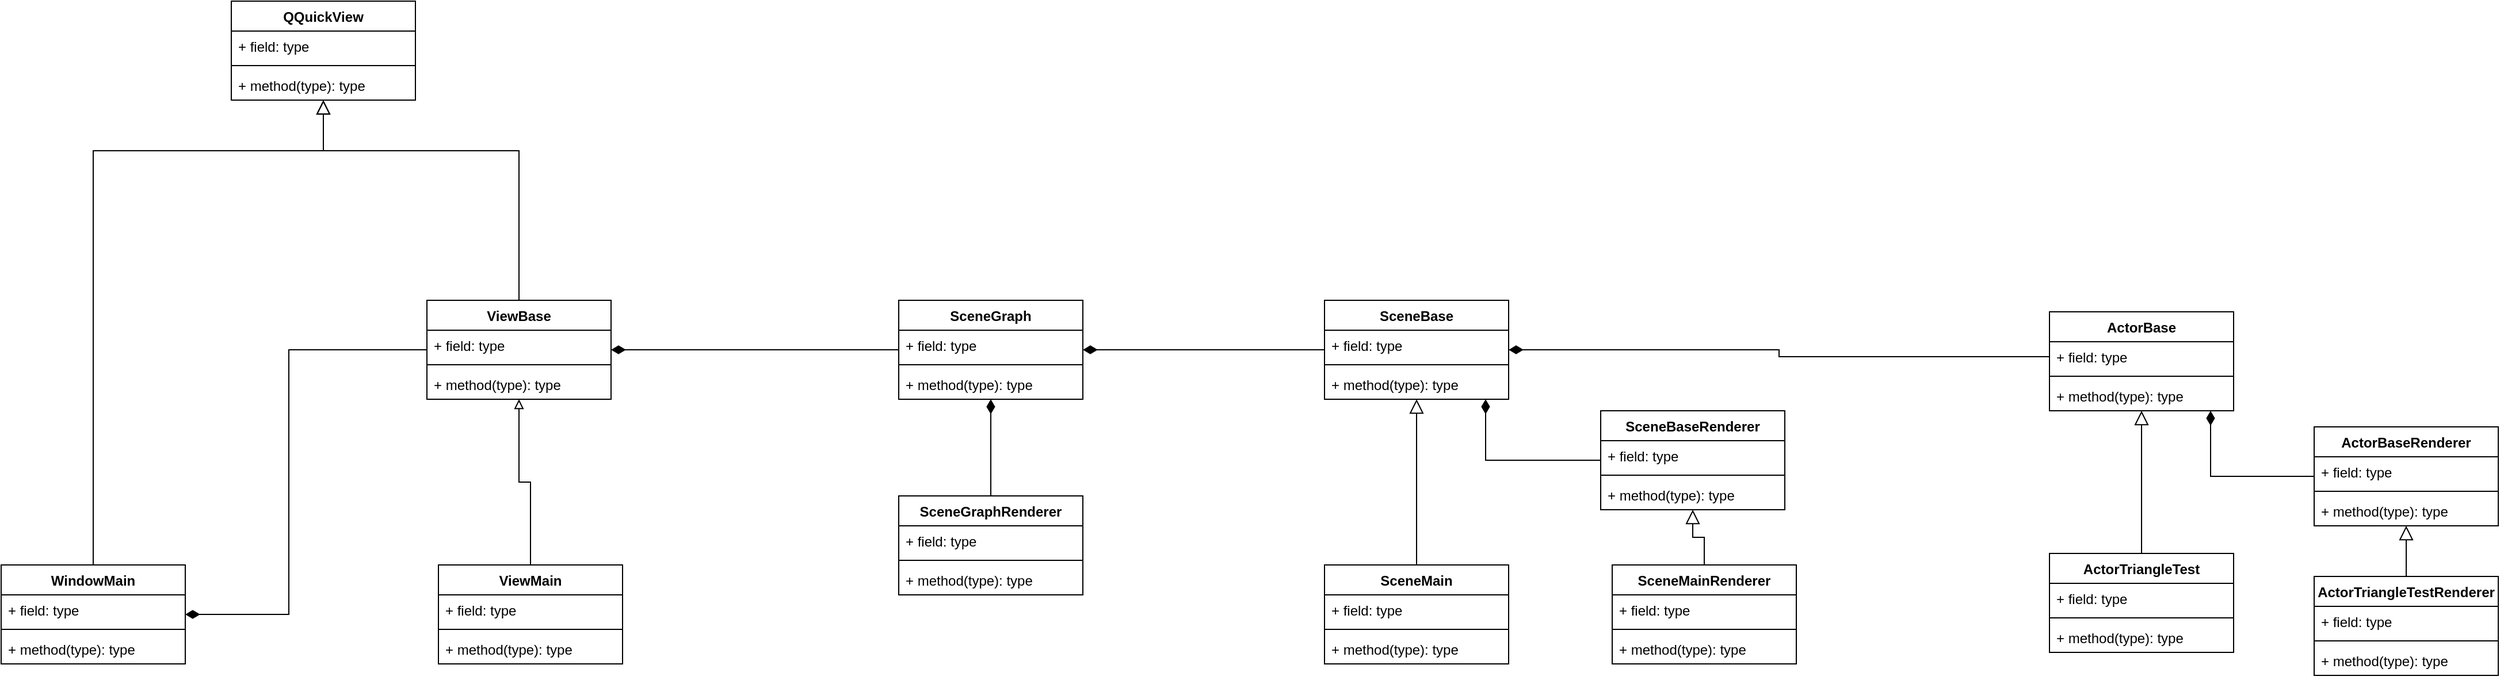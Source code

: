 <mxfile version="17.1.2" type="github">
  <diagram id="C5RBs43oDa-KdzZeNtuy" name="Page-1">
    <mxGraphModel dx="1829" dy="1843" grid="1" gridSize="10" guides="1" tooltips="1" connect="1" arrows="1" fold="1" page="1" pageScale="1" pageWidth="827" pageHeight="1169" math="0" shadow="0">
      <root>
        <mxCell id="WIyWlLk6GJQsqaUBKTNV-0" />
        <mxCell id="WIyWlLk6GJQsqaUBKTNV-1" parent="WIyWlLk6GJQsqaUBKTNV-0" />
        <mxCell id="0NEtWMYO4ZuPsKRHQnTD-20" style="edgeStyle=orthogonalEdgeStyle;rounded=0;jumpSize=6;orthogonalLoop=1;jettySize=auto;html=1;endArrow=diamondThin;endFill=1;endSize=10;strokeWidth=1;" parent="WIyWlLk6GJQsqaUBKTNV-1" source="VZaMGnJBIsHaf5kMKN6Z-1" target="0NEtWMYO4ZuPsKRHQnTD-7" edge="1">
          <mxGeometry relative="1" as="geometry">
            <Array as="points">
              <mxPoint x="460" y="-67" />
              <mxPoint x="460" y="-67" />
            </Array>
          </mxGeometry>
        </mxCell>
        <mxCell id="VZaMGnJBIsHaf5kMKN6Z-1" value="SceneGraph" style="swimlane;fontStyle=1;align=center;verticalAlign=top;childLayout=stackLayout;horizontal=1;startSize=26;horizontalStack=0;resizeParent=1;resizeParentMax=0;resizeLast=0;collapsible=1;marginBottom=0;" parent="WIyWlLk6GJQsqaUBKTNV-1" vertex="1">
          <mxGeometry x="530" y="-110" width="160" height="86" as="geometry" />
        </mxCell>
        <mxCell id="VZaMGnJBIsHaf5kMKN6Z-2" value="+ field: type" style="text;strokeColor=none;fillColor=none;align=left;verticalAlign=top;spacingLeft=4;spacingRight=4;overflow=hidden;rotatable=0;points=[[0,0.5],[1,0.5]];portConstraint=eastwest;" parent="VZaMGnJBIsHaf5kMKN6Z-1" vertex="1">
          <mxGeometry y="26" width="160" height="26" as="geometry" />
        </mxCell>
        <mxCell id="VZaMGnJBIsHaf5kMKN6Z-3" value="" style="line;strokeWidth=1;fillColor=none;align=left;verticalAlign=middle;spacingTop=-1;spacingLeft=3;spacingRight=3;rotatable=0;labelPosition=right;points=[];portConstraint=eastwest;" parent="VZaMGnJBIsHaf5kMKN6Z-1" vertex="1">
          <mxGeometry y="52" width="160" height="8" as="geometry" />
        </mxCell>
        <mxCell id="VZaMGnJBIsHaf5kMKN6Z-4" value="+ method(type): type" style="text;strokeColor=none;fillColor=none;align=left;verticalAlign=top;spacingLeft=4;spacingRight=4;overflow=hidden;rotatable=0;points=[[0,0.5],[1,0.5]];portConstraint=eastwest;" parent="VZaMGnJBIsHaf5kMKN6Z-1" vertex="1">
          <mxGeometry y="60" width="160" height="26" as="geometry" />
        </mxCell>
        <mxCell id="0NEtWMYO4ZuPsKRHQnTD-17" style="edgeStyle=orthogonalEdgeStyle;rounded=0;jumpSize=6;orthogonalLoop=1;jettySize=auto;html=1;endArrow=block;endFill=0;strokeWidth=1;" parent="WIyWlLk6GJQsqaUBKTNV-1" source="VZaMGnJBIsHaf5kMKN6Z-5" target="0NEtWMYO4ZuPsKRHQnTD-7" edge="1">
          <mxGeometry relative="1" as="geometry" />
        </mxCell>
        <mxCell id="0NEtWMYO4ZuPsKRHQnTD-19" style="edgeStyle=orthogonalEdgeStyle;rounded=0;jumpSize=6;orthogonalLoop=1;jettySize=auto;html=1;endArrow=diamondThin;endFill=1;strokeWidth=1;endSize=10;" parent="WIyWlLk6GJQsqaUBKTNV-1" source="0NEtWMYO4ZuPsKRHQnTD-7" target="VZaMGnJBIsHaf5kMKN6Z-12" edge="1">
          <mxGeometry relative="1" as="geometry">
            <Array as="points">
              <mxPoint y="-67" />
              <mxPoint y="163" />
            </Array>
          </mxGeometry>
        </mxCell>
        <mxCell id="VZaMGnJBIsHaf5kMKN6Z-5" value="ViewMain" style="swimlane;fontStyle=1;align=center;verticalAlign=top;childLayout=stackLayout;horizontal=1;startSize=26;horizontalStack=0;resizeParent=1;resizeParentMax=0;resizeLast=0;collapsible=1;marginBottom=0;" parent="WIyWlLk6GJQsqaUBKTNV-1" vertex="1">
          <mxGeometry x="130" y="120" width="160" height="86" as="geometry" />
        </mxCell>
        <mxCell id="VZaMGnJBIsHaf5kMKN6Z-6" value="+ field: type" style="text;strokeColor=none;fillColor=none;align=left;verticalAlign=top;spacingLeft=4;spacingRight=4;overflow=hidden;rotatable=0;points=[[0,0.5],[1,0.5]];portConstraint=eastwest;" parent="VZaMGnJBIsHaf5kMKN6Z-5" vertex="1">
          <mxGeometry y="26" width="160" height="26" as="geometry" />
        </mxCell>
        <mxCell id="VZaMGnJBIsHaf5kMKN6Z-7" value="" style="line;strokeWidth=1;fillColor=none;align=left;verticalAlign=middle;spacingTop=-1;spacingLeft=3;spacingRight=3;rotatable=0;labelPosition=right;points=[];portConstraint=eastwest;" parent="VZaMGnJBIsHaf5kMKN6Z-5" vertex="1">
          <mxGeometry y="52" width="160" height="8" as="geometry" />
        </mxCell>
        <mxCell id="VZaMGnJBIsHaf5kMKN6Z-8" value="+ method(type): type" style="text;strokeColor=none;fillColor=none;align=left;verticalAlign=top;spacingLeft=4;spacingRight=4;overflow=hidden;rotatable=0;points=[[0,0.5],[1,0.5]];portConstraint=eastwest;" parent="VZaMGnJBIsHaf5kMKN6Z-5" vertex="1">
          <mxGeometry y="60" width="160" height="26" as="geometry" />
        </mxCell>
        <mxCell id="0NEtWMYO4ZuPsKRHQnTD-16" style="edgeStyle=orthogonalEdgeStyle;rounded=0;jumpSize=6;orthogonalLoop=1;jettySize=auto;html=1;endArrow=block;endFill=0;strokeWidth=1;endSize=10;" parent="WIyWlLk6GJQsqaUBKTNV-1" source="VZaMGnJBIsHaf5kMKN6Z-12" target="0NEtWMYO4ZuPsKRHQnTD-0" edge="1">
          <mxGeometry relative="1" as="geometry">
            <Array as="points">
              <mxPoint x="-170" y="-240" />
              <mxPoint x="30" y="-240" />
            </Array>
          </mxGeometry>
        </mxCell>
        <mxCell id="VZaMGnJBIsHaf5kMKN6Z-12" value="WindowMain" style="swimlane;fontStyle=1;align=center;verticalAlign=top;childLayout=stackLayout;horizontal=1;startSize=26;horizontalStack=0;resizeParent=1;resizeParentMax=0;resizeLast=0;collapsible=1;marginBottom=0;" parent="WIyWlLk6GJQsqaUBKTNV-1" vertex="1">
          <mxGeometry x="-250" y="120" width="160" height="86" as="geometry" />
        </mxCell>
        <mxCell id="VZaMGnJBIsHaf5kMKN6Z-13" value="+ field: type" style="text;strokeColor=none;fillColor=none;align=left;verticalAlign=top;spacingLeft=4;spacingRight=4;overflow=hidden;rotatable=0;points=[[0,0.5],[1,0.5]];portConstraint=eastwest;" parent="VZaMGnJBIsHaf5kMKN6Z-12" vertex="1">
          <mxGeometry y="26" width="160" height="26" as="geometry" />
        </mxCell>
        <mxCell id="VZaMGnJBIsHaf5kMKN6Z-14" value="" style="line;strokeWidth=1;fillColor=none;align=left;verticalAlign=middle;spacingTop=-1;spacingLeft=3;spacingRight=3;rotatable=0;labelPosition=right;points=[];portConstraint=eastwest;" parent="VZaMGnJBIsHaf5kMKN6Z-12" vertex="1">
          <mxGeometry y="52" width="160" height="8" as="geometry" />
        </mxCell>
        <mxCell id="VZaMGnJBIsHaf5kMKN6Z-15" value="+ method(type): type" style="text;strokeColor=none;fillColor=none;align=left;verticalAlign=top;spacingLeft=4;spacingRight=4;overflow=hidden;rotatable=0;points=[[0,0.5],[1,0.5]];portConstraint=eastwest;" parent="VZaMGnJBIsHaf5kMKN6Z-12" vertex="1">
          <mxGeometry y="60" width="160" height="26" as="geometry" />
        </mxCell>
        <mxCell id="0NEtWMYO4ZuPsKRHQnTD-0" value="QQuickView" style="swimlane;fontStyle=1;align=center;verticalAlign=top;childLayout=stackLayout;horizontal=1;startSize=26;horizontalStack=0;resizeParent=1;resizeParentMax=0;resizeLast=0;collapsible=1;marginBottom=0;" parent="WIyWlLk6GJQsqaUBKTNV-1" vertex="1">
          <mxGeometry x="-50" y="-370" width="160" height="86" as="geometry" />
        </mxCell>
        <mxCell id="0NEtWMYO4ZuPsKRHQnTD-1" value="+ field: type" style="text;strokeColor=none;fillColor=none;align=left;verticalAlign=top;spacingLeft=4;spacingRight=4;overflow=hidden;rotatable=0;points=[[0,0.5],[1,0.5]];portConstraint=eastwest;" parent="0NEtWMYO4ZuPsKRHQnTD-0" vertex="1">
          <mxGeometry y="26" width="160" height="26" as="geometry" />
        </mxCell>
        <mxCell id="0NEtWMYO4ZuPsKRHQnTD-2" value="" style="line;strokeWidth=1;fillColor=none;align=left;verticalAlign=middle;spacingTop=-1;spacingLeft=3;spacingRight=3;rotatable=0;labelPosition=right;points=[];portConstraint=eastwest;" parent="0NEtWMYO4ZuPsKRHQnTD-0" vertex="1">
          <mxGeometry y="52" width="160" height="8" as="geometry" />
        </mxCell>
        <mxCell id="0NEtWMYO4ZuPsKRHQnTD-3" value="+ method(type): type" style="text;strokeColor=none;fillColor=none;align=left;verticalAlign=top;spacingLeft=4;spacingRight=4;overflow=hidden;rotatable=0;points=[[0,0.5],[1,0.5]];portConstraint=eastwest;" parent="0NEtWMYO4ZuPsKRHQnTD-0" vertex="1">
          <mxGeometry y="60" width="160" height="26" as="geometry" />
        </mxCell>
        <mxCell id="0NEtWMYO4ZuPsKRHQnTD-11" style="edgeStyle=orthogonalEdgeStyle;rounded=0;jumpSize=6;orthogonalLoop=1;jettySize=auto;html=1;endArrow=block;endFill=0;strokeWidth=1;endSize=10;" parent="WIyWlLk6GJQsqaUBKTNV-1" source="0NEtWMYO4ZuPsKRHQnTD-7" target="0NEtWMYO4ZuPsKRHQnTD-3" edge="1">
          <mxGeometry relative="1" as="geometry">
            <Array as="points">
              <mxPoint x="200" y="-240" />
              <mxPoint x="30" y="-240" />
            </Array>
          </mxGeometry>
        </mxCell>
        <mxCell id="0NEtWMYO4ZuPsKRHQnTD-7" value="ViewBase" style="swimlane;fontStyle=1;align=center;verticalAlign=top;childLayout=stackLayout;horizontal=1;startSize=26;horizontalStack=0;resizeParent=1;resizeParentMax=0;resizeLast=0;collapsible=1;marginBottom=0;" parent="WIyWlLk6GJQsqaUBKTNV-1" vertex="1">
          <mxGeometry x="120" y="-110" width="160" height="86" as="geometry" />
        </mxCell>
        <mxCell id="0NEtWMYO4ZuPsKRHQnTD-8" value="+ field: type" style="text;strokeColor=none;fillColor=none;align=left;verticalAlign=top;spacingLeft=4;spacingRight=4;overflow=hidden;rotatable=0;points=[[0,0.5],[1,0.5]];portConstraint=eastwest;" parent="0NEtWMYO4ZuPsKRHQnTD-7" vertex="1">
          <mxGeometry y="26" width="160" height="26" as="geometry" />
        </mxCell>
        <mxCell id="0NEtWMYO4ZuPsKRHQnTD-9" value="" style="line;strokeWidth=1;fillColor=none;align=left;verticalAlign=middle;spacingTop=-1;spacingLeft=3;spacingRight=3;rotatable=0;labelPosition=right;points=[];portConstraint=eastwest;" parent="0NEtWMYO4ZuPsKRHQnTD-7" vertex="1">
          <mxGeometry y="52" width="160" height="8" as="geometry" />
        </mxCell>
        <mxCell id="0NEtWMYO4ZuPsKRHQnTD-10" value="+ method(type): type" style="text;strokeColor=none;fillColor=none;align=left;verticalAlign=top;spacingLeft=4;spacingRight=4;overflow=hidden;rotatable=0;points=[[0,0.5],[1,0.5]];portConstraint=eastwest;" parent="0NEtWMYO4ZuPsKRHQnTD-7" vertex="1">
          <mxGeometry y="60" width="160" height="26" as="geometry" />
        </mxCell>
        <mxCell id="0NEtWMYO4ZuPsKRHQnTD-25" style="edgeStyle=orthogonalEdgeStyle;rounded=0;jumpSize=6;orthogonalLoop=1;jettySize=auto;html=1;endArrow=diamondThin;endFill=1;endSize=10;strokeWidth=1;" parent="WIyWlLk6GJQsqaUBKTNV-1" source="0NEtWMYO4ZuPsKRHQnTD-21" target="VZaMGnJBIsHaf5kMKN6Z-1" edge="1">
          <mxGeometry relative="1" as="geometry">
            <Array as="points">
              <mxPoint x="810" y="-67" />
              <mxPoint x="810" y="-67" />
            </Array>
          </mxGeometry>
        </mxCell>
        <mxCell id="0NEtWMYO4ZuPsKRHQnTD-21" value="SceneBase" style="swimlane;fontStyle=1;align=center;verticalAlign=top;childLayout=stackLayout;horizontal=1;startSize=26;horizontalStack=0;resizeParent=1;resizeParentMax=0;resizeLast=0;collapsible=1;marginBottom=0;" parent="WIyWlLk6GJQsqaUBKTNV-1" vertex="1">
          <mxGeometry x="900" y="-110" width="160" height="86" as="geometry" />
        </mxCell>
        <mxCell id="0NEtWMYO4ZuPsKRHQnTD-22" value="+ field: type" style="text;strokeColor=none;fillColor=none;align=left;verticalAlign=top;spacingLeft=4;spacingRight=4;overflow=hidden;rotatable=0;points=[[0,0.5],[1,0.5]];portConstraint=eastwest;" parent="0NEtWMYO4ZuPsKRHQnTD-21" vertex="1">
          <mxGeometry y="26" width="160" height="26" as="geometry" />
        </mxCell>
        <mxCell id="0NEtWMYO4ZuPsKRHQnTD-23" value="" style="line;strokeWidth=1;fillColor=none;align=left;verticalAlign=middle;spacingTop=-1;spacingLeft=3;spacingRight=3;rotatable=0;labelPosition=right;points=[];portConstraint=eastwest;" parent="0NEtWMYO4ZuPsKRHQnTD-21" vertex="1">
          <mxGeometry y="52" width="160" height="8" as="geometry" />
        </mxCell>
        <mxCell id="0NEtWMYO4ZuPsKRHQnTD-24" value="+ method(type): type" style="text;strokeColor=none;fillColor=none;align=left;verticalAlign=top;spacingLeft=4;spacingRight=4;overflow=hidden;rotatable=0;points=[[0,0.5],[1,0.5]];portConstraint=eastwest;" parent="0NEtWMYO4ZuPsKRHQnTD-21" vertex="1">
          <mxGeometry y="60" width="160" height="26" as="geometry" />
        </mxCell>
        <mxCell id="0NEtWMYO4ZuPsKRHQnTD-38" style="edgeStyle=orthogonalEdgeStyle;rounded=0;jumpSize=6;orthogonalLoop=1;jettySize=auto;html=1;endArrow=block;endFill=0;endSize=10;strokeWidth=1;" parent="WIyWlLk6GJQsqaUBKTNV-1" source="0NEtWMYO4ZuPsKRHQnTD-28" target="0NEtWMYO4ZuPsKRHQnTD-21" edge="1">
          <mxGeometry relative="1" as="geometry" />
        </mxCell>
        <mxCell id="0NEtWMYO4ZuPsKRHQnTD-28" value="SceneMain" style="swimlane;fontStyle=1;align=center;verticalAlign=top;childLayout=stackLayout;horizontal=1;startSize=26;horizontalStack=0;resizeParent=1;resizeParentMax=0;resizeLast=0;collapsible=1;marginBottom=0;" parent="WIyWlLk6GJQsqaUBKTNV-1" vertex="1">
          <mxGeometry x="900" y="120" width="160" height="86" as="geometry" />
        </mxCell>
        <mxCell id="0NEtWMYO4ZuPsKRHQnTD-29" value="+ field: type" style="text;strokeColor=none;fillColor=none;align=left;verticalAlign=top;spacingLeft=4;spacingRight=4;overflow=hidden;rotatable=0;points=[[0,0.5],[1,0.5]];portConstraint=eastwest;" parent="0NEtWMYO4ZuPsKRHQnTD-28" vertex="1">
          <mxGeometry y="26" width="160" height="26" as="geometry" />
        </mxCell>
        <mxCell id="0NEtWMYO4ZuPsKRHQnTD-30" value="" style="line;strokeWidth=1;fillColor=none;align=left;verticalAlign=middle;spacingTop=-1;spacingLeft=3;spacingRight=3;rotatable=0;labelPosition=right;points=[];portConstraint=eastwest;" parent="0NEtWMYO4ZuPsKRHQnTD-28" vertex="1">
          <mxGeometry y="52" width="160" height="8" as="geometry" />
        </mxCell>
        <mxCell id="0NEtWMYO4ZuPsKRHQnTD-31" value="+ method(type): type" style="text;strokeColor=none;fillColor=none;align=left;verticalAlign=top;spacingLeft=4;spacingRight=4;overflow=hidden;rotatable=0;points=[[0,0.5],[1,0.5]];portConstraint=eastwest;" parent="0NEtWMYO4ZuPsKRHQnTD-28" vertex="1">
          <mxGeometry y="60" width="160" height="26" as="geometry" />
        </mxCell>
        <mxCell id="0NEtWMYO4ZuPsKRHQnTD-32" value="ActorBase" style="swimlane;fontStyle=1;align=center;verticalAlign=top;childLayout=stackLayout;horizontal=1;startSize=26;horizontalStack=0;resizeParent=1;resizeParentMax=0;resizeLast=0;collapsible=1;marginBottom=0;" parent="WIyWlLk6GJQsqaUBKTNV-1" vertex="1">
          <mxGeometry x="1530" y="-100" width="160" height="86" as="geometry" />
        </mxCell>
        <mxCell id="0NEtWMYO4ZuPsKRHQnTD-33" value="+ field: type" style="text;strokeColor=none;fillColor=none;align=left;verticalAlign=top;spacingLeft=4;spacingRight=4;overflow=hidden;rotatable=0;points=[[0,0.5],[1,0.5]];portConstraint=eastwest;" parent="0NEtWMYO4ZuPsKRHQnTD-32" vertex="1">
          <mxGeometry y="26" width="160" height="26" as="geometry" />
        </mxCell>
        <mxCell id="0NEtWMYO4ZuPsKRHQnTD-34" value="" style="line;strokeWidth=1;fillColor=none;align=left;verticalAlign=middle;spacingTop=-1;spacingLeft=3;spacingRight=3;rotatable=0;labelPosition=right;points=[];portConstraint=eastwest;" parent="0NEtWMYO4ZuPsKRHQnTD-32" vertex="1">
          <mxGeometry y="52" width="160" height="8" as="geometry" />
        </mxCell>
        <mxCell id="0NEtWMYO4ZuPsKRHQnTD-35" value="+ method(type): type" style="text;strokeColor=none;fillColor=none;align=left;verticalAlign=top;spacingLeft=4;spacingRight=4;overflow=hidden;rotatable=0;points=[[0,0.5],[1,0.5]];portConstraint=eastwest;" parent="0NEtWMYO4ZuPsKRHQnTD-32" vertex="1">
          <mxGeometry y="60" width="160" height="26" as="geometry" />
        </mxCell>
        <mxCell id="0NEtWMYO4ZuPsKRHQnTD-36" style="edgeStyle=orthogonalEdgeStyle;rounded=0;jumpSize=6;orthogonalLoop=1;jettySize=auto;html=1;endArrow=diamondThin;endFill=1;endSize=10;strokeWidth=1;" parent="WIyWlLk6GJQsqaUBKTNV-1" source="0NEtWMYO4ZuPsKRHQnTD-33" target="0NEtWMYO4ZuPsKRHQnTD-21" edge="1">
          <mxGeometry relative="1" as="geometry" />
        </mxCell>
        <mxCell id="0NEtWMYO4ZuPsKRHQnTD-43" style="edgeStyle=orthogonalEdgeStyle;rounded=0;jumpSize=6;orthogonalLoop=1;jettySize=auto;html=1;endArrow=block;endFill=0;endSize=10;strokeWidth=1;" parent="WIyWlLk6GJQsqaUBKTNV-1" source="0NEtWMYO4ZuPsKRHQnTD-39" target="0NEtWMYO4ZuPsKRHQnTD-32" edge="1">
          <mxGeometry relative="1" as="geometry" />
        </mxCell>
        <mxCell id="0NEtWMYO4ZuPsKRHQnTD-39" value="ActorTriangleTest" style="swimlane;fontStyle=1;align=center;verticalAlign=top;childLayout=stackLayout;horizontal=1;startSize=26;horizontalStack=0;resizeParent=1;resizeParentMax=0;resizeLast=0;collapsible=1;marginBottom=0;" parent="WIyWlLk6GJQsqaUBKTNV-1" vertex="1">
          <mxGeometry x="1530" y="110" width="160" height="86" as="geometry" />
        </mxCell>
        <mxCell id="0NEtWMYO4ZuPsKRHQnTD-40" value="+ field: type" style="text;strokeColor=none;fillColor=none;align=left;verticalAlign=top;spacingLeft=4;spacingRight=4;overflow=hidden;rotatable=0;points=[[0,0.5],[1,0.5]];portConstraint=eastwest;" parent="0NEtWMYO4ZuPsKRHQnTD-39" vertex="1">
          <mxGeometry y="26" width="160" height="26" as="geometry" />
        </mxCell>
        <mxCell id="0NEtWMYO4ZuPsKRHQnTD-41" value="" style="line;strokeWidth=1;fillColor=none;align=left;verticalAlign=middle;spacingTop=-1;spacingLeft=3;spacingRight=3;rotatable=0;labelPosition=right;points=[];portConstraint=eastwest;" parent="0NEtWMYO4ZuPsKRHQnTD-39" vertex="1">
          <mxGeometry y="52" width="160" height="8" as="geometry" />
        </mxCell>
        <mxCell id="0NEtWMYO4ZuPsKRHQnTD-42" value="+ method(type): type" style="text;strokeColor=none;fillColor=none;align=left;verticalAlign=top;spacingLeft=4;spacingRight=4;overflow=hidden;rotatable=0;points=[[0,0.5],[1,0.5]];portConstraint=eastwest;" parent="0NEtWMYO4ZuPsKRHQnTD-39" vertex="1">
          <mxGeometry y="60" width="160" height="26" as="geometry" />
        </mxCell>
        <mxCell id="hmfhju7YiBS3PqdM9ECl-4" style="edgeStyle=orthogonalEdgeStyle;rounded=0;orthogonalLoop=1;jettySize=auto;html=1;endSize=10;endArrow=diamondThin;endFill=1;" parent="WIyWlLk6GJQsqaUBKTNV-1" source="hmfhju7YiBS3PqdM9ECl-0" target="VZaMGnJBIsHaf5kMKN6Z-1" edge="1">
          <mxGeometry relative="1" as="geometry" />
        </mxCell>
        <mxCell id="hmfhju7YiBS3PqdM9ECl-0" value="SceneGraphRenderer" style="swimlane;fontStyle=1;align=center;verticalAlign=top;childLayout=stackLayout;horizontal=1;startSize=26;horizontalStack=0;resizeParent=1;resizeParentMax=0;resizeLast=0;collapsible=1;marginBottom=0;" parent="WIyWlLk6GJQsqaUBKTNV-1" vertex="1">
          <mxGeometry x="530" y="60" width="160" height="86" as="geometry" />
        </mxCell>
        <mxCell id="hmfhju7YiBS3PqdM9ECl-1" value="+ field: type" style="text;strokeColor=none;fillColor=none;align=left;verticalAlign=top;spacingLeft=4;spacingRight=4;overflow=hidden;rotatable=0;points=[[0,0.5],[1,0.5]];portConstraint=eastwest;" parent="hmfhju7YiBS3PqdM9ECl-0" vertex="1">
          <mxGeometry y="26" width="160" height="26" as="geometry" />
        </mxCell>
        <mxCell id="hmfhju7YiBS3PqdM9ECl-2" value="" style="line;strokeWidth=1;fillColor=none;align=left;verticalAlign=middle;spacingTop=-1;spacingLeft=3;spacingRight=3;rotatable=0;labelPosition=right;points=[];portConstraint=eastwest;" parent="hmfhju7YiBS3PqdM9ECl-0" vertex="1">
          <mxGeometry y="52" width="160" height="8" as="geometry" />
        </mxCell>
        <mxCell id="hmfhju7YiBS3PqdM9ECl-3" value="+ method(type): type" style="text;strokeColor=none;fillColor=none;align=left;verticalAlign=top;spacingLeft=4;spacingRight=4;overflow=hidden;rotatable=0;points=[[0,0.5],[1,0.5]];portConstraint=eastwest;" parent="hmfhju7YiBS3PqdM9ECl-0" vertex="1">
          <mxGeometry y="60" width="160" height="26" as="geometry" />
        </mxCell>
        <mxCell id="yH9QsYY6D658bWf9nTyX-12" style="edgeStyle=orthogonalEdgeStyle;rounded=0;orthogonalLoop=1;jettySize=auto;html=1;endArrow=diamondThin;endFill=1;endSize=10;" edge="1" parent="WIyWlLk6GJQsqaUBKTNV-1" source="yH9QsYY6D658bWf9nTyX-0" target="0NEtWMYO4ZuPsKRHQnTD-21">
          <mxGeometry relative="1" as="geometry">
            <Array as="points">
              <mxPoint x="1040" y="29" />
            </Array>
          </mxGeometry>
        </mxCell>
        <mxCell id="yH9QsYY6D658bWf9nTyX-0" value="SceneBaseRenderer" style="swimlane;fontStyle=1;align=center;verticalAlign=top;childLayout=stackLayout;horizontal=1;startSize=26;horizontalStack=0;resizeParent=1;resizeParentMax=0;resizeLast=0;collapsible=1;marginBottom=0;" vertex="1" parent="WIyWlLk6GJQsqaUBKTNV-1">
          <mxGeometry x="1140" y="-14" width="160" height="86" as="geometry" />
        </mxCell>
        <mxCell id="yH9QsYY6D658bWf9nTyX-1" value="+ field: type" style="text;strokeColor=none;fillColor=none;align=left;verticalAlign=top;spacingLeft=4;spacingRight=4;overflow=hidden;rotatable=0;points=[[0,0.5],[1,0.5]];portConstraint=eastwest;" vertex="1" parent="yH9QsYY6D658bWf9nTyX-0">
          <mxGeometry y="26" width="160" height="26" as="geometry" />
        </mxCell>
        <mxCell id="yH9QsYY6D658bWf9nTyX-2" value="" style="line;strokeWidth=1;fillColor=none;align=left;verticalAlign=middle;spacingTop=-1;spacingLeft=3;spacingRight=3;rotatable=0;labelPosition=right;points=[];portConstraint=eastwest;" vertex="1" parent="yH9QsYY6D658bWf9nTyX-0">
          <mxGeometry y="52" width="160" height="8" as="geometry" />
        </mxCell>
        <mxCell id="yH9QsYY6D658bWf9nTyX-3" value="+ method(type): type" style="text;strokeColor=none;fillColor=none;align=left;verticalAlign=top;spacingLeft=4;spacingRight=4;overflow=hidden;rotatable=0;points=[[0,0.5],[1,0.5]];portConstraint=eastwest;" vertex="1" parent="yH9QsYY6D658bWf9nTyX-0">
          <mxGeometry y="60" width="160" height="26" as="geometry" />
        </mxCell>
        <mxCell id="yH9QsYY6D658bWf9nTyX-11" style="edgeStyle=orthogonalEdgeStyle;rounded=0;orthogonalLoop=1;jettySize=auto;html=1;endArrow=block;endFill=0;endSize=10;" edge="1" parent="WIyWlLk6GJQsqaUBKTNV-1" source="yH9QsYY6D658bWf9nTyX-7" target="yH9QsYY6D658bWf9nTyX-0">
          <mxGeometry relative="1" as="geometry" />
        </mxCell>
        <mxCell id="yH9QsYY6D658bWf9nTyX-7" value="SceneMainRenderer" style="swimlane;fontStyle=1;align=center;verticalAlign=top;childLayout=stackLayout;horizontal=1;startSize=26;horizontalStack=0;resizeParent=1;resizeParentMax=0;resizeLast=0;collapsible=1;marginBottom=0;" vertex="1" parent="WIyWlLk6GJQsqaUBKTNV-1">
          <mxGeometry x="1150" y="120" width="160" height="86" as="geometry" />
        </mxCell>
        <mxCell id="yH9QsYY6D658bWf9nTyX-8" value="+ field: type" style="text;strokeColor=none;fillColor=none;align=left;verticalAlign=top;spacingLeft=4;spacingRight=4;overflow=hidden;rotatable=0;points=[[0,0.5],[1,0.5]];portConstraint=eastwest;" vertex="1" parent="yH9QsYY6D658bWf9nTyX-7">
          <mxGeometry y="26" width="160" height="26" as="geometry" />
        </mxCell>
        <mxCell id="yH9QsYY6D658bWf9nTyX-9" value="" style="line;strokeWidth=1;fillColor=none;align=left;verticalAlign=middle;spacingTop=-1;spacingLeft=3;spacingRight=3;rotatable=0;labelPosition=right;points=[];portConstraint=eastwest;" vertex="1" parent="yH9QsYY6D658bWf9nTyX-7">
          <mxGeometry y="52" width="160" height="8" as="geometry" />
        </mxCell>
        <mxCell id="yH9QsYY6D658bWf9nTyX-10" value="+ method(type): type" style="text;strokeColor=none;fillColor=none;align=left;verticalAlign=top;spacingLeft=4;spacingRight=4;overflow=hidden;rotatable=0;points=[[0,0.5],[1,0.5]];portConstraint=eastwest;" vertex="1" parent="yH9QsYY6D658bWf9nTyX-7">
          <mxGeometry y="60" width="160" height="26" as="geometry" />
        </mxCell>
        <mxCell id="yH9QsYY6D658bWf9nTyX-22" style="edgeStyle=orthogonalEdgeStyle;rounded=0;orthogonalLoop=1;jettySize=auto;html=1;endArrow=diamondThin;endFill=1;endSize=10;" edge="1" parent="WIyWlLk6GJQsqaUBKTNV-1" source="yH9QsYY6D658bWf9nTyX-13" target="0NEtWMYO4ZuPsKRHQnTD-32">
          <mxGeometry relative="1" as="geometry">
            <Array as="points">
              <mxPoint x="1670" y="43" />
            </Array>
          </mxGeometry>
        </mxCell>
        <mxCell id="yH9QsYY6D658bWf9nTyX-13" value="ActorBaseRenderer" style="swimlane;fontStyle=1;align=center;verticalAlign=top;childLayout=stackLayout;horizontal=1;startSize=26;horizontalStack=0;resizeParent=1;resizeParentMax=0;resizeLast=0;collapsible=1;marginBottom=0;" vertex="1" parent="WIyWlLk6GJQsqaUBKTNV-1">
          <mxGeometry x="1760" width="160" height="86" as="geometry" />
        </mxCell>
        <mxCell id="yH9QsYY6D658bWf9nTyX-14" value="+ field: type" style="text;strokeColor=none;fillColor=none;align=left;verticalAlign=top;spacingLeft=4;spacingRight=4;overflow=hidden;rotatable=0;points=[[0,0.5],[1,0.5]];portConstraint=eastwest;" vertex="1" parent="yH9QsYY6D658bWf9nTyX-13">
          <mxGeometry y="26" width="160" height="26" as="geometry" />
        </mxCell>
        <mxCell id="yH9QsYY6D658bWf9nTyX-15" value="" style="line;strokeWidth=1;fillColor=none;align=left;verticalAlign=middle;spacingTop=-1;spacingLeft=3;spacingRight=3;rotatable=0;labelPosition=right;points=[];portConstraint=eastwest;" vertex="1" parent="yH9QsYY6D658bWf9nTyX-13">
          <mxGeometry y="52" width="160" height="8" as="geometry" />
        </mxCell>
        <mxCell id="yH9QsYY6D658bWf9nTyX-16" value="+ method(type): type" style="text;strokeColor=none;fillColor=none;align=left;verticalAlign=top;spacingLeft=4;spacingRight=4;overflow=hidden;rotatable=0;points=[[0,0.5],[1,0.5]];portConstraint=eastwest;" vertex="1" parent="yH9QsYY6D658bWf9nTyX-13">
          <mxGeometry y="60" width="160" height="26" as="geometry" />
        </mxCell>
        <mxCell id="yH9QsYY6D658bWf9nTyX-21" style="edgeStyle=orthogonalEdgeStyle;rounded=0;orthogonalLoop=1;jettySize=auto;html=1;endArrow=block;endFill=0;endSize=10;" edge="1" parent="WIyWlLk6GJQsqaUBKTNV-1" source="yH9QsYY6D658bWf9nTyX-17" target="yH9QsYY6D658bWf9nTyX-13">
          <mxGeometry relative="1" as="geometry" />
        </mxCell>
        <mxCell id="yH9QsYY6D658bWf9nTyX-17" value="ActorTriangleTestRenderer" style="swimlane;fontStyle=1;align=center;verticalAlign=top;childLayout=stackLayout;horizontal=1;startSize=26;horizontalStack=0;resizeParent=1;resizeParentMax=0;resizeLast=0;collapsible=1;marginBottom=0;" vertex="1" parent="WIyWlLk6GJQsqaUBKTNV-1">
          <mxGeometry x="1760" y="130" width="160" height="86" as="geometry" />
        </mxCell>
        <mxCell id="yH9QsYY6D658bWf9nTyX-18" value="+ field: type" style="text;strokeColor=none;fillColor=none;align=left;verticalAlign=top;spacingLeft=4;spacingRight=4;overflow=hidden;rotatable=0;points=[[0,0.5],[1,0.5]];portConstraint=eastwest;" vertex="1" parent="yH9QsYY6D658bWf9nTyX-17">
          <mxGeometry y="26" width="160" height="26" as="geometry" />
        </mxCell>
        <mxCell id="yH9QsYY6D658bWf9nTyX-19" value="" style="line;strokeWidth=1;fillColor=none;align=left;verticalAlign=middle;spacingTop=-1;spacingLeft=3;spacingRight=3;rotatable=0;labelPosition=right;points=[];portConstraint=eastwest;" vertex="1" parent="yH9QsYY6D658bWf9nTyX-17">
          <mxGeometry y="52" width="160" height="8" as="geometry" />
        </mxCell>
        <mxCell id="yH9QsYY6D658bWf9nTyX-20" value="+ method(type): type" style="text;strokeColor=none;fillColor=none;align=left;verticalAlign=top;spacingLeft=4;spacingRight=4;overflow=hidden;rotatable=0;points=[[0,0.5],[1,0.5]];portConstraint=eastwest;" vertex="1" parent="yH9QsYY6D658bWf9nTyX-17">
          <mxGeometry y="60" width="160" height="26" as="geometry" />
        </mxCell>
      </root>
    </mxGraphModel>
  </diagram>
</mxfile>
